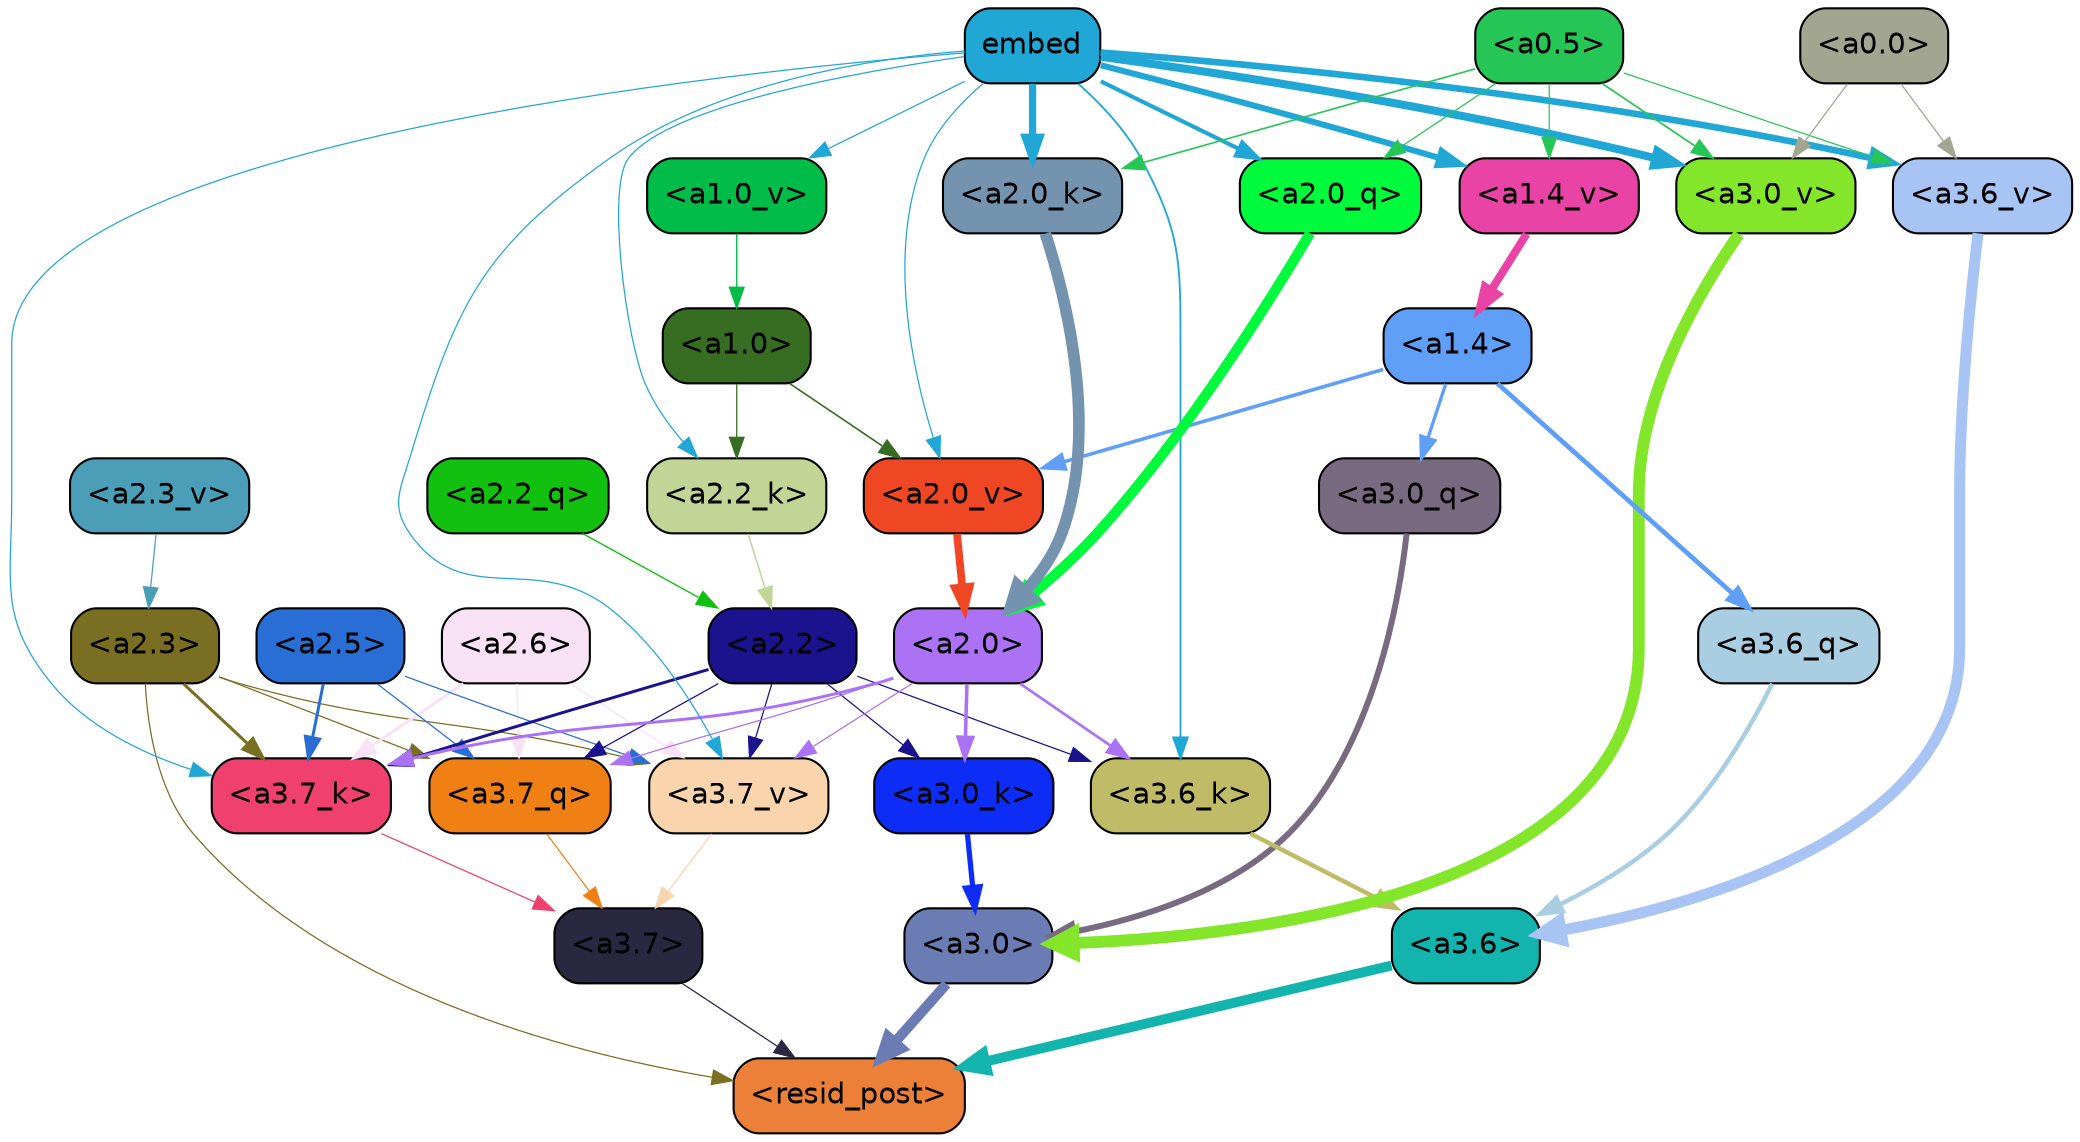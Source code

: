 strict digraph "" {
	graph [bgcolor=transparent,
		layout=dot,
		overlap=false,
		splines=true
	];
	"<a3.7>"	[color=black,
		fillcolor="#2a2740",
		fontname=Helvetica,
		shape=box,
		style="filled, rounded"];
	"<resid_post>"	[color=black,
		fillcolor="#ec8038",
		fontname=Helvetica,
		shape=box,
		style="filled, rounded"];
	"<a3.7>" -> "<resid_post>"	[color="#2a2740",
		penwidth=0.6];
	"<a3.6>"	[color=black,
		fillcolor="#13b4ad",
		fontname=Helvetica,
		shape=box,
		style="filled, rounded"];
	"<a3.6>" -> "<resid_post>"	[color="#13b4ad",
		penwidth=4.746312499046326];
	"<a3.0>"	[color=black,
		fillcolor="#6b7cb5",
		fontname=Helvetica,
		shape=box,
		style="filled, rounded"];
	"<a3.0>" -> "<resid_post>"	[color="#6b7cb5",
		penwidth=4.896343111991882];
	"<a2.3>"	[color=black,
		fillcolor="#7a6e22",
		fontname=Helvetica,
		shape=box,
		style="filled, rounded"];
	"<a2.3>" -> "<resid_post>"	[color="#7a6e22",
		penwidth=0.6];
	"<a3.7_q>"	[color=black,
		fillcolor="#f18014",
		fontname=Helvetica,
		shape=box,
		style="filled, rounded"];
	"<a2.3>" -> "<a3.7_q>"	[color="#7a6e22",
		penwidth=0.6];
	"<a3.7_k>"	[color=black,
		fillcolor="#f0406e",
		fontname=Helvetica,
		shape=box,
		style="filled, rounded"];
	"<a2.3>" -> "<a3.7_k>"	[color="#7a6e22",
		penwidth=1.467104621231556];
	"<a3.7_v>"	[color=black,
		fillcolor="#f9d4ad",
		fontname=Helvetica,
		shape=box,
		style="filled, rounded"];
	"<a2.3>" -> "<a3.7_v>"	[color="#7a6e22",
		penwidth=0.6];
	"<a3.7_q>" -> "<a3.7>"	[color="#f18014",
		penwidth=0.6];
	"<a3.6_q>"	[color=black,
		fillcolor="#aacee1",
		fontname=Helvetica,
		shape=box,
		style="filled, rounded"];
	"<a3.6_q>" -> "<a3.6>"	[color="#aacee1",
		penwidth=2.160832464694977];
	"<a3.0_q>"	[color=black,
		fillcolor="#786a80",
		fontname=Helvetica,
		shape=box,
		style="filled, rounded"];
	"<a3.0_q>" -> "<a3.0>"	[color="#786a80",
		penwidth=2.870753765106201];
	"<a3.7_k>" -> "<a3.7>"	[color="#f0406e",
		penwidth=0.6];
	"<a3.6_k>"	[color=black,
		fillcolor="#c0bb67",
		fontname=Helvetica,
		shape=box,
		style="filled, rounded"];
	"<a3.6_k>" -> "<a3.6>"	[color="#c0bb67",
		penwidth=2.13908451795578];
	"<a3.0_k>"	[color=black,
		fillcolor="#0d2df7",
		fontname=Helvetica,
		shape=box,
		style="filled, rounded"];
	"<a3.0_k>" -> "<a3.0>"	[color="#0d2df7",
		penwidth=2.520303964614868];
	"<a3.7_v>" -> "<a3.7>"	[color="#f9d4ad",
		penwidth=0.6];
	"<a3.6_v>"	[color=black,
		fillcolor="#a8c4f4",
		fontname=Helvetica,
		shape=box,
		style="filled, rounded"];
	"<a3.6_v>" -> "<a3.6>"	[color="#a8c4f4",
		penwidth=5.297133803367615];
	"<a3.0_v>"	[color=black,
		fillcolor="#83e62a",
		fontname=Helvetica,
		shape=box,
		style="filled, rounded"];
	"<a3.0_v>" -> "<a3.0>"	[color="#83e62a",
		penwidth=5.680712580680847];
	"<a2.6>"	[color=black,
		fillcolor="#f9e2f6",
		fontname=Helvetica,
		shape=box,
		style="filled, rounded"];
	"<a2.6>" -> "<a3.7_q>"	[color="#f9e2f6",
		penwidth=0.6];
	"<a2.6>" -> "<a3.7_k>"	[color="#f9e2f6",
		penwidth=1.4453159049153328];
	"<a2.6>" -> "<a3.7_v>"	[color="#f9e2f6",
		penwidth=0.6];
	"<a2.5>"	[color=black,
		fillcolor="#296ed4",
		fontname=Helvetica,
		shape=box,
		style="filled, rounded"];
	"<a2.5>" -> "<a3.7_q>"	[color="#296ed4",
		penwidth=0.6];
	"<a2.5>" -> "<a3.7_k>"	[color="#296ed4",
		penwidth=1.4526091292500496];
	"<a2.5>" -> "<a3.7_v>"	[color="#296ed4",
		penwidth=0.6];
	"<a2.2>"	[color=black,
		fillcolor="#1b128e",
		fontname=Helvetica,
		shape=box,
		style="filled, rounded"];
	"<a2.2>" -> "<a3.7_q>"	[color="#1b128e",
		penwidth=0.6];
	"<a2.2>" -> "<a3.7_k>"	[color="#1b128e",
		penwidth=1.4310357049107552];
	"<a2.2>" -> "<a3.6_k>"	[color="#1b128e",
		penwidth=0.6];
	"<a2.2>" -> "<a3.0_k>"	[color="#1b128e",
		penwidth=0.6];
	"<a2.2>" -> "<a3.7_v>"	[color="#1b128e",
		penwidth=0.6];
	"<a2.0>"	[color=black,
		fillcolor="#ab72f6",
		fontname=Helvetica,
		shape=box,
		style="filled, rounded"];
	"<a2.0>" -> "<a3.7_q>"	[color="#ab72f6",
		penwidth=0.6];
	"<a2.0>" -> "<a3.7_k>"	[color="#ab72f6",
		penwidth=1.4314699843525887];
	"<a2.0>" -> "<a3.6_k>"	[color="#ab72f6",
		penwidth=1.2950235605239868];
	"<a2.0>" -> "<a3.0_k>"	[color="#ab72f6",
		penwidth=1.712992787361145];
	"<a2.0>" -> "<a3.7_v>"	[color="#ab72f6",
		penwidth=0.6];
	"<a1.4>"	[color=black,
		fillcolor="#5f9ff7",
		fontname=Helvetica,
		shape=box,
		style="filled, rounded"];
	"<a1.4>" -> "<a3.6_q>"	[color="#5f9ff7",
		penwidth=2.2719132900238037];
	"<a1.4>" -> "<a3.0_q>"	[color="#5f9ff7",
		penwidth=1.5932877659797668];
	"<a2.0_v>"	[color=black,
		fillcolor="#ef4624",
		fontname=Helvetica,
		shape=box,
		style="filled, rounded"];
	"<a1.4>" -> "<a2.0_v>"	[color="#5f9ff7",
		penwidth=1.7291951477527618];
	embed	[color=black,
		fillcolor="#21a7d6",
		fontname=Helvetica,
		shape=box,
		style="filled, rounded"];
	embed -> "<a3.7_k>"	[color="#21a7d6",
		penwidth=0.6];
	embed -> "<a3.6_k>"	[color="#21a7d6",
		penwidth=0.891706109046936];
	embed -> "<a3.7_v>"	[color="#21a7d6",
		penwidth=0.6];
	embed -> "<a3.6_v>"	[color="#21a7d6",
		penwidth=3.1766927242279053];
	embed -> "<a3.0_v>"	[color="#21a7d6",
		penwidth=3.9005755856633186];
	"<a2.0_q>"	[color=black,
		fillcolor="#00fa3c",
		fontname=Helvetica,
		shape=box,
		style="filled, rounded"];
	embed -> "<a2.0_q>"	[color="#21a7d6",
		penwidth=1.9666987657546997];
	"<a2.2_k>"	[color=black,
		fillcolor="#c2d597",
		fontname=Helvetica,
		shape=box,
		style="filled, rounded"];
	embed -> "<a2.2_k>"	[color="#21a7d6",
		penwidth=0.6];
	"<a2.0_k>"	[color=black,
		fillcolor="#7393af",
		fontname=Helvetica,
		shape=box,
		style="filled, rounded"];
	embed -> "<a2.0_k>"	[color="#21a7d6",
		penwidth=3.5067105293273926];
	embed -> "<a2.0_v>"	[color="#21a7d6",
		penwidth=0.6];
	"<a1.4_v>"	[color=black,
		fillcolor="#e943a6",
		fontname=Helvetica,
		shape=box,
		style="filled, rounded"];
	embed -> "<a1.4_v>"	[color="#21a7d6",
		penwidth=2.921818971633911];
	"<a1.0_v>"	[color=black,
		fillcolor="#01bc48",
		fontname=Helvetica,
		shape=box,
		style="filled, rounded"];
	embed -> "<a1.0_v>"	[color="#21a7d6",
		penwidth=0.6];
	"<a0.5>"	[color=black,
		fillcolor="#26c656",
		fontname=Helvetica,
		shape=box,
		style="filled, rounded"];
	"<a0.5>" -> "<a3.6_v>"	[color="#26c656",
		penwidth=0.6];
	"<a0.5>" -> "<a3.0_v>"	[color="#26c656",
		penwidth=0.8493617177009583];
	"<a0.5>" -> "<a2.0_q>"	[color="#26c656",
		penwidth=0.6];
	"<a0.5>" -> "<a2.0_k>"	[color="#26c656",
		penwidth=0.7897228002548218];
	"<a0.5>" -> "<a1.4_v>"	[color="#26c656",
		penwidth=0.6];
	"<a0.0>"	[color=black,
		fillcolor="#a2a690",
		fontname=Helvetica,
		shape=box,
		style="filled, rounded"];
	"<a0.0>" -> "<a3.6_v>"	[color="#a2a690",
		penwidth=0.6];
	"<a0.0>" -> "<a3.0_v>"	[color="#a2a690",
		penwidth=0.6];
	"<a2.2_q>"	[color=black,
		fillcolor="#12c010",
		fontname=Helvetica,
		shape=box,
		style="filled, rounded"];
	"<a2.2_q>" -> "<a2.2>"	[color="#12c010",
		penwidth=0.6677633281797171];
	"<a2.0_q>" -> "<a2.0>"	[color="#00fa3c",
		penwidth=4.966194009408355];
	"<a2.2_k>" -> "<a2.2>"	[color="#c2d597",
		penwidth=0.7399393804371357];
	"<a2.0_k>" -> "<a2.0>"	[color="#7393af",
		penwidth=5.5817058570683];
	"<a2.3_v>"	[color=black,
		fillcolor="#4a9eb8",
		fontname=Helvetica,
		shape=box,
		style="filled, rounded"];
	"<a2.3_v>" -> "<a2.3>"	[color="#4a9eb8",
		penwidth=0.6];
	"<a2.0_v>" -> "<a2.0>"	[color="#ef4624",
		penwidth=3.7102378383278847];
	"<a1.0>"	[color=black,
		fillcolor="#366d22",
		fontname=Helvetica,
		shape=box,
		style="filled, rounded"];
	"<a1.0>" -> "<a2.2_k>"	[color="#366d22",
		penwidth=0.6];
	"<a1.0>" -> "<a2.0_v>"	[color="#366d22",
		penwidth=0.7823128998279572];
	"<a1.4_v>" -> "<a1.4>"	[color="#e943a6",
		penwidth=3.84571635723114];
	"<a1.0_v>" -> "<a1.0>"	[color="#01bc48",
		penwidth=0.6638844013214111];
}
